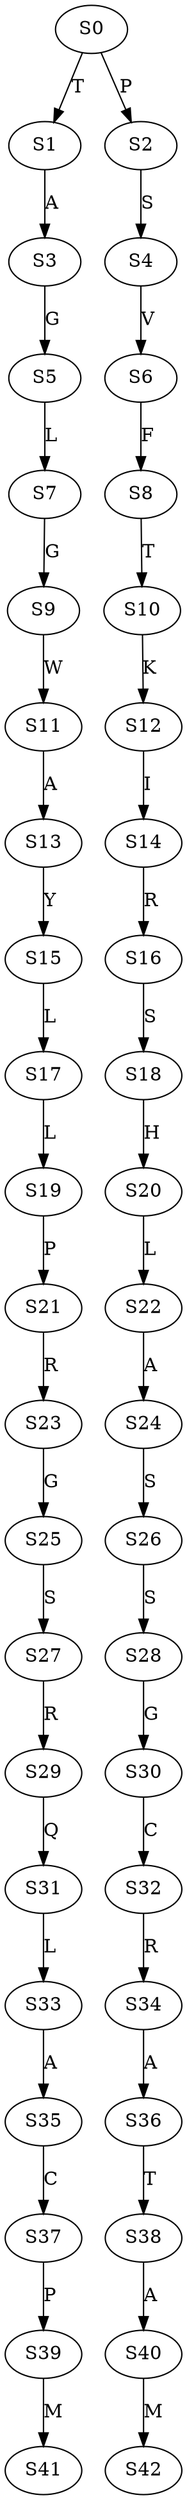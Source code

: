 strict digraph  {
	S0 -> S1 [ label = T ];
	S0 -> S2 [ label = P ];
	S1 -> S3 [ label = A ];
	S2 -> S4 [ label = S ];
	S3 -> S5 [ label = G ];
	S4 -> S6 [ label = V ];
	S5 -> S7 [ label = L ];
	S6 -> S8 [ label = F ];
	S7 -> S9 [ label = G ];
	S8 -> S10 [ label = T ];
	S9 -> S11 [ label = W ];
	S10 -> S12 [ label = K ];
	S11 -> S13 [ label = A ];
	S12 -> S14 [ label = I ];
	S13 -> S15 [ label = Y ];
	S14 -> S16 [ label = R ];
	S15 -> S17 [ label = L ];
	S16 -> S18 [ label = S ];
	S17 -> S19 [ label = L ];
	S18 -> S20 [ label = H ];
	S19 -> S21 [ label = P ];
	S20 -> S22 [ label = L ];
	S21 -> S23 [ label = R ];
	S22 -> S24 [ label = A ];
	S23 -> S25 [ label = G ];
	S24 -> S26 [ label = S ];
	S25 -> S27 [ label = S ];
	S26 -> S28 [ label = S ];
	S27 -> S29 [ label = R ];
	S28 -> S30 [ label = G ];
	S29 -> S31 [ label = Q ];
	S30 -> S32 [ label = C ];
	S31 -> S33 [ label = L ];
	S32 -> S34 [ label = R ];
	S33 -> S35 [ label = A ];
	S34 -> S36 [ label = A ];
	S35 -> S37 [ label = C ];
	S36 -> S38 [ label = T ];
	S37 -> S39 [ label = P ];
	S38 -> S40 [ label = A ];
	S39 -> S41 [ label = M ];
	S40 -> S42 [ label = M ];
}
